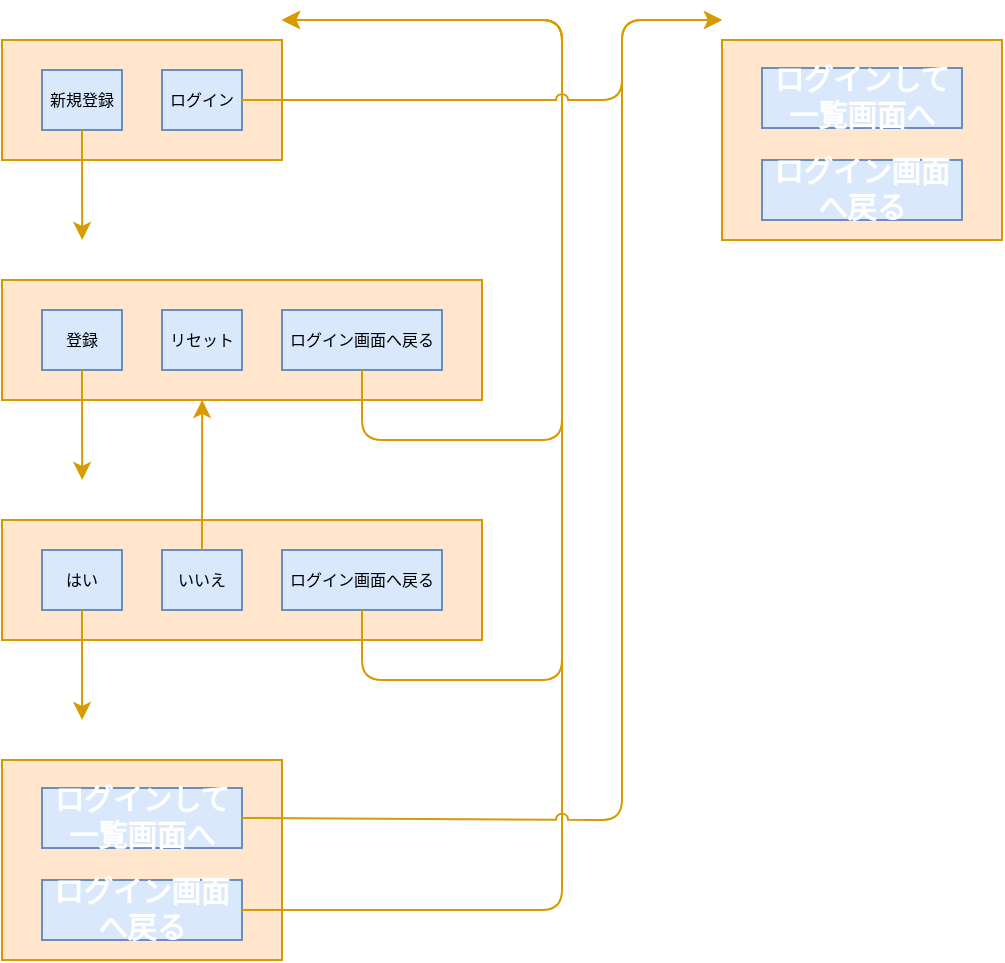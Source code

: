 <mxfile>
    <diagram id="AWOF95vfsN2YZdQ41-am" name="ページ1">
        <mxGraphModel dx="554" dy="314" grid="1" gridSize="10" guides="1" tooltips="1" connect="1" arrows="1" fold="1" page="1" pageScale="1" pageWidth="1169" pageHeight="827" math="0" shadow="0">
            <root>
                <mxCell id="0"/>
                <mxCell id="1" parent="0"/>
                <mxCell id="62" value="" style="group" vertex="1" connectable="0" parent="1">
                    <mxGeometry x="40" y="20" width="140" height="80" as="geometry"/>
                </mxCell>
                <mxCell id="53" value="ログイン画面" style="text;html=1;strokeColor=none;fillColor=none;align=left;verticalAlign=middle;whiteSpace=wrap;rounded=0;fontSize=8;fontColor=#FFFFFF;fontStyle=1;container=0;" vertex="1" parent="62">
                    <mxGeometry width="140" height="20" as="geometry"/>
                </mxCell>
                <mxCell id="54" value="" style="rounded=0;whiteSpace=wrap;html=1;fontSize=8;fillColor=#ffe6cc;strokeColor=#d79b00;container=0;" vertex="1" parent="62">
                    <mxGeometry y="20" width="140" height="60" as="geometry"/>
                </mxCell>
                <mxCell id="59" value="新規登録" style="whiteSpace=wrap;html=1;fillColor=#dae8fc;strokeColor=#6c8ebf;fontColor=#000000;fontSize=8;container=0;" vertex="1" parent="62">
                    <mxGeometry x="20" y="35" width="40" height="30" as="geometry"/>
                </mxCell>
                <mxCell id="60" value="ログイン" style="whiteSpace=wrap;html=1;fillColor=#dae8fc;strokeColor=#6c8ebf;fontColor=#000000;fontSize=8;container=0;" vertex="1" parent="62">
                    <mxGeometry x="80" y="35" width="40" height="30" as="geometry"/>
                </mxCell>
                <mxCell id="69" value="" style="group" vertex="1" connectable="0" parent="1">
                    <mxGeometry x="40" y="140" width="240" height="80" as="geometry"/>
                </mxCell>
                <mxCell id="64" value="ユーザー登録画面" style="text;html=1;strokeColor=none;fillColor=none;align=left;verticalAlign=middle;whiteSpace=wrap;rounded=0;fontSize=8;fontColor=#FFFFFF;fontStyle=1;container=0;" vertex="1" parent="69">
                    <mxGeometry width="240" height="20" as="geometry"/>
                </mxCell>
                <mxCell id="65" value="" style="rounded=0;whiteSpace=wrap;html=1;fontSize=8;fillColor=#ffe6cc;strokeColor=#d79b00;container=0;" vertex="1" parent="69">
                    <mxGeometry y="20" width="240" height="60" as="geometry"/>
                </mxCell>
                <mxCell id="66" value="登録" style="whiteSpace=wrap;html=1;fillColor=#dae8fc;strokeColor=#6c8ebf;fontColor=#000000;fontSize=8;container=0;" vertex="1" parent="69">
                    <mxGeometry x="20" y="35" width="40" height="30" as="geometry"/>
                </mxCell>
                <mxCell id="67" value="リセット" style="whiteSpace=wrap;html=1;fillColor=#dae8fc;strokeColor=#6c8ebf;fontColor=#000000;fontSize=8;container=0;" vertex="1" parent="69">
                    <mxGeometry x="80" y="35" width="40" height="30" as="geometry"/>
                </mxCell>
                <mxCell id="68" value="ログイン画面へ戻る" style="whiteSpace=wrap;html=1;fillColor=#dae8fc;strokeColor=#6c8ebf;fontColor=#000000;fontSize=8;" vertex="1" parent="69">
                    <mxGeometry x="140" y="35" width="80" height="30" as="geometry"/>
                </mxCell>
                <mxCell id="70" value="" style="group" vertex="1" connectable="0" parent="1">
                    <mxGeometry x="40" y="260" width="240" height="80" as="geometry"/>
                </mxCell>
                <mxCell id="71" value="ユーザー登録確認画面" style="text;html=1;strokeColor=none;fillColor=none;align=left;verticalAlign=middle;whiteSpace=wrap;rounded=0;fontSize=8;fontColor=#FFFFFF;fontStyle=1;container=0;" vertex="1" parent="70">
                    <mxGeometry width="240" height="20" as="geometry"/>
                </mxCell>
                <mxCell id="72" value="" style="rounded=0;whiteSpace=wrap;html=1;fontSize=8;fillColor=#ffe6cc;strokeColor=#d79b00;container=0;" vertex="1" parent="70">
                    <mxGeometry y="20" width="240" height="60" as="geometry"/>
                </mxCell>
                <mxCell id="73" value="はい" style="whiteSpace=wrap;html=1;fillColor=#dae8fc;strokeColor=#6c8ebf;fontColor=#000000;fontSize=8;container=0;" vertex="1" parent="70">
                    <mxGeometry x="20" y="35" width="40" height="30" as="geometry"/>
                </mxCell>
                <mxCell id="74" value="いいえ" style="whiteSpace=wrap;html=1;fillColor=#dae8fc;strokeColor=#6c8ebf;fontColor=#000000;fontSize=8;container=0;" vertex="1" parent="70">
                    <mxGeometry x="80" y="35" width="40" height="30" as="geometry"/>
                </mxCell>
                <mxCell id="75" value="ログイン画面へ戻る" style="whiteSpace=wrap;html=1;fillColor=#dae8fc;strokeColor=#6c8ebf;fontColor=#000000;fontSize=8;" vertex="1" parent="70">
                    <mxGeometry x="140" y="35" width="80" height="30" as="geometry"/>
                </mxCell>
                <mxCell id="84" value="" style="group" vertex="1" connectable="0" parent="1">
                    <mxGeometry x="40" y="380" width="140" height="120" as="geometry"/>
                </mxCell>
                <mxCell id="77" value="ユーザー登録完了画面" style="text;html=1;strokeColor=none;fillColor=none;align=left;verticalAlign=middle;whiteSpace=wrap;rounded=0;fontSize=8;fontColor=#FFFFFF;fontStyle=1;container=0;" vertex="1" parent="84">
                    <mxGeometry width="140" height="20" as="geometry"/>
                </mxCell>
                <mxCell id="78" value="" style="rounded=0;whiteSpace=wrap;html=1;fontSize=8;fillColor=#ffe6cc;strokeColor=#d79b00;container=0;" vertex="1" parent="84">
                    <mxGeometry y="20" width="140" height="100" as="geometry"/>
                </mxCell>
                <mxCell id="82" value="&lt;p style=&quot;margin-top: 0pt; margin-bottom: 0pt; margin-left: 0in; text-indent: 0in;&quot;&gt;&lt;span style=&quot;font-size:11.0pt;font-family:&lt;br/&gt;游ゴシック;mso-ascii-font-family:Calibri;mso-fareast-font-family:游ゴシック;mso-bidi-font-family:&lt;br/&gt;+mn-cs;mso-ascii-theme-font:minor-latin;mso-fareast-theme-font:minor-fareast;&lt;br/&gt;mso-bidi-theme-font:minor-bidi;color:white;mso-color-index:14;language:ja;&lt;br/&gt;text-combine:letters;font-weight:bold;mso-style-textfill-type:solid;mso-style-textfill-fill-themecolor:&lt;br/&gt;light1;mso-style-textfill-fill-color:white;mso-style-textfill-fill-alpha:100.0%&quot;&gt;ログインして一覧画面へ&lt;/span&gt;&lt;/p&gt;" style="whiteSpace=wrap;html=1;fillColor=#dae8fc;strokeColor=#6c8ebf;fontColor=#000000;fontSize=8;" vertex="1" parent="84">
                    <mxGeometry x="20" y="34" width="100" height="30" as="geometry"/>
                </mxCell>
                <mxCell id="83" value="&lt;p style=&quot;margin-top: 0pt; margin-bottom: 0pt; margin-left: 0in; text-indent: 0in;&quot;&gt;&lt;span style=&quot;font-size:11.0pt;font-family:&lt;br/&gt;游ゴシック;mso-ascii-font-family:Calibri;mso-fareast-font-family:游ゴシック;mso-bidi-font-family:&lt;br/&gt;+mn-cs;mso-ascii-theme-font:minor-latin;mso-fareast-theme-font:minor-fareast;&lt;br/&gt;mso-bidi-theme-font:minor-bidi;color:white;mso-color-index:14;language:ja;&lt;br/&gt;text-combine:letters;font-weight:bold;mso-style-textfill-type:solid;mso-style-textfill-fill-themecolor:&lt;br/&gt;light1;mso-style-textfill-fill-color:white;mso-style-textfill-fill-alpha:100.0%&quot;&gt;ログイン画面へ戻る&lt;/span&gt;&lt;/p&gt;" style="whiteSpace=wrap;html=1;fillColor=#dae8fc;strokeColor=#6c8ebf;fontColor=#000000;fontSize=8;" vertex="1" parent="84">
                    <mxGeometry x="20" y="80" width="100" height="30" as="geometry"/>
                </mxCell>
                <mxCell id="85" value="" style="endArrow=classic;html=1;fontColor=#000000;edgeStyle=orthogonalEdgeStyle;fillColor=#ffe6cc;strokeColor=#d79b00;exitX=0.5;exitY=1;exitDx=0;exitDy=0;entryX=1;entryY=0.5;entryDx=0;entryDy=0;startArrow=none;" edge="1" parent="1" source="68" target="53">
                    <mxGeometry width="50" height="50" relative="1" as="geometry">
                        <mxPoint x="300" y="410.03" as="sourcePoint"/>
                        <mxPoint x="399.68" y="181.38" as="targetPoint"/>
                        <Array as="points">
                            <mxPoint x="220" y="240"/>
                            <mxPoint x="320" y="240"/>
                            <mxPoint x="320" y="30"/>
                        </Array>
                    </mxGeometry>
                </mxCell>
                <mxCell id="86" value="" style="endArrow=classic;html=1;fontSize=8;fontColor=#FFFFFF;fillColor=#ffe6cc;strokeColor=#d79b00;exitX=0.5;exitY=1;exitDx=0;exitDy=0;entryX=0.167;entryY=0;entryDx=0;entryDy=0;entryPerimeter=0;" edge="1" parent="1" source="59" target="64">
                    <mxGeometry width="50" height="50" relative="1" as="geometry">
                        <mxPoint x="160" y="120" as="sourcePoint"/>
                        <mxPoint x="260" y="120" as="targetPoint"/>
                    </mxGeometry>
                </mxCell>
                <mxCell id="87" value="" style="endArrow=classic;html=1;fontSize=8;fontColor=#FFFFFF;fillColor=#ffe6cc;strokeColor=#d79b00;exitX=0.5;exitY=1;exitDx=0;exitDy=0;entryX=0.167;entryY=0;entryDx=0;entryDy=0;entryPerimeter=0;" edge="1" parent="1" source="66" target="71">
                    <mxGeometry width="50" height="50" relative="1" as="geometry">
                        <mxPoint x="100" y="220" as="sourcePoint"/>
                        <mxPoint x="80" y="250" as="targetPoint"/>
                    </mxGeometry>
                </mxCell>
                <mxCell id="88" value="" style="endArrow=classic;html=1;fontSize=8;fontColor=#FFFFFF;fillColor=#ffe6cc;strokeColor=#d79b00;exitX=0.5;exitY=1;exitDx=0;exitDy=0;entryX=0.286;entryY=0;entryDx=0;entryDy=0;entryPerimeter=0;" edge="1" parent="1" source="73" target="77">
                    <mxGeometry width="50" height="50" relative="1" as="geometry">
                        <mxPoint x="109.79" y="360" as="sourcePoint"/>
                        <mxPoint x="90" y="370" as="targetPoint"/>
                    </mxGeometry>
                </mxCell>
                <mxCell id="89" value="" style="endArrow=classic;html=1;fontColor=#000000;edgeStyle=orthogonalEdgeStyle;fillColor=#ffe6cc;strokeColor=#d79b00;exitX=0.5;exitY=1;exitDx=0;exitDy=0;entryX=1;entryY=0.5;entryDx=0;entryDy=0;startArrow=none;" edge="1" parent="1" source="75" target="53">
                    <mxGeometry width="50" height="50" relative="1" as="geometry">
                        <mxPoint x="340" y="370" as="sourcePoint"/>
                        <mxPoint x="300" y="195" as="targetPoint"/>
                        <Array as="points">
                            <mxPoint x="220" y="360"/>
                            <mxPoint x="320" y="360"/>
                            <mxPoint x="320" y="30"/>
                        </Array>
                    </mxGeometry>
                </mxCell>
                <mxCell id="90" value="" style="endArrow=classic;html=1;fontColor=#000000;edgeStyle=orthogonalEdgeStyle;fillColor=#ffe6cc;strokeColor=#d79b00;exitX=1;exitY=0.5;exitDx=0;exitDy=0;entryX=1;entryY=0.5;entryDx=0;entryDy=0;startArrow=none;" edge="1" parent="1" source="83" target="53">
                    <mxGeometry width="50" height="50" relative="1" as="geometry">
                        <mxPoint x="260" y="405" as="sourcePoint"/>
                        <mxPoint x="220" y="110" as="targetPoint"/>
                        <Array as="points">
                            <mxPoint x="320" y="475"/>
                            <mxPoint x="320" y="30"/>
                        </Array>
                    </mxGeometry>
                </mxCell>
                <mxCell id="91" value="" style="endArrow=classic;html=1;fontSize=8;fontColor=#FFFFFF;fillColor=#ffe6cc;strokeColor=#d79b00;exitX=0.5;exitY=0;exitDx=0;exitDy=0;entryX=0.417;entryY=1;entryDx=0;entryDy=0;entryPerimeter=0;" edge="1" parent="1" source="74" target="65">
                    <mxGeometry width="50" height="50" relative="1" as="geometry">
                        <mxPoint x="90" y="215" as="sourcePoint"/>
                        <mxPoint x="140" y="240" as="targetPoint"/>
                    </mxGeometry>
                </mxCell>
                <mxCell id="92" value="" style="group" vertex="1" connectable="0" parent="1">
                    <mxGeometry x="400" y="20" width="140" height="120" as="geometry"/>
                </mxCell>
                <mxCell id="93" value="ＴＯＰ画面" style="text;html=1;strokeColor=none;fillColor=none;align=left;verticalAlign=middle;whiteSpace=wrap;rounded=0;fontSize=8;fontColor=#FFFFFF;fontStyle=1;container=0;" vertex="1" parent="92">
                    <mxGeometry width="140" height="20" as="geometry"/>
                </mxCell>
                <mxCell id="94" value="" style="rounded=0;whiteSpace=wrap;html=1;fontSize=8;fillColor=#ffe6cc;strokeColor=#d79b00;container=0;" vertex="1" parent="92">
                    <mxGeometry y="20" width="140" height="100" as="geometry"/>
                </mxCell>
                <mxCell id="95" value="&lt;p style=&quot;margin-top: 0pt; margin-bottom: 0pt; margin-left: 0in; text-indent: 0in;&quot;&gt;&lt;span style=&quot;font-size:11.0pt;font-family:&lt;br/&gt;游ゴシック;mso-ascii-font-family:Calibri;mso-fareast-font-family:游ゴシック;mso-bidi-font-family:&lt;br/&gt;+mn-cs;mso-ascii-theme-font:minor-latin;mso-fareast-theme-font:minor-fareast;&lt;br/&gt;mso-bidi-theme-font:minor-bidi;color:white;mso-color-index:14;language:ja;&lt;br/&gt;text-combine:letters;font-weight:bold;mso-style-textfill-type:solid;mso-style-textfill-fill-themecolor:&lt;br/&gt;light1;mso-style-textfill-fill-color:white;mso-style-textfill-fill-alpha:100.0%&quot;&gt;ログインして一覧画面へ&lt;/span&gt;&lt;/p&gt;" style="whiteSpace=wrap;html=1;fillColor=#dae8fc;strokeColor=#6c8ebf;fontColor=#000000;fontSize=8;" vertex="1" parent="92">
                    <mxGeometry x="20" y="34" width="100" height="30" as="geometry"/>
                </mxCell>
                <mxCell id="96" value="&lt;p style=&quot;margin-top: 0pt; margin-bottom: 0pt; margin-left: 0in; text-indent: 0in;&quot;&gt;&lt;span style=&quot;font-size:11.0pt;font-family:&lt;br/&gt;游ゴシック;mso-ascii-font-family:Calibri;mso-fareast-font-family:游ゴシック;mso-bidi-font-family:&lt;br/&gt;+mn-cs;mso-ascii-theme-font:minor-latin;mso-fareast-theme-font:minor-fareast;&lt;br/&gt;mso-bidi-theme-font:minor-bidi;color:white;mso-color-index:14;language:ja;&lt;br/&gt;text-combine:letters;font-weight:bold;mso-style-textfill-type:solid;mso-style-textfill-fill-themecolor:&lt;br/&gt;light1;mso-style-textfill-fill-color:white;mso-style-textfill-fill-alpha:100.0%&quot;&gt;ログイン画面へ戻る&lt;/span&gt;&lt;/p&gt;" style="whiteSpace=wrap;html=1;fillColor=#dae8fc;strokeColor=#6c8ebf;fontColor=#000000;fontSize=8;" vertex="1" parent="92">
                    <mxGeometry x="20" y="80" width="100" height="30" as="geometry"/>
                </mxCell>
                <mxCell id="97" value="" style="endArrow=classic;html=1;fontColor=#000000;edgeStyle=orthogonalEdgeStyle;fillColor=#ffe6cc;strokeColor=#d79b00;entryX=0;entryY=0.5;entryDx=0;entryDy=0;startArrow=none;exitX=1;exitY=0.5;exitDx=0;exitDy=0;rounded=1;jumpStyle=arc;" edge="1" parent="1" source="82" target="93">
                    <mxGeometry width="50" height="50" relative="1" as="geometry">
                        <mxPoint x="170" y="430" as="sourcePoint"/>
                        <mxPoint x="250" y="70" as="targetPoint"/>
                        <Array as="points">
                            <mxPoint x="160" y="430"/>
                            <mxPoint x="350" y="430"/>
                            <mxPoint x="350" y="30"/>
                        </Array>
                    </mxGeometry>
                </mxCell>
                <mxCell id="98" value="" style="endArrow=classic;html=1;fontColor=#000000;edgeStyle=orthogonalEdgeStyle;fillColor=#ffe6cc;strokeColor=#d79b00;startArrow=none;exitX=1;exitY=0.5;exitDx=0;exitDy=0;entryX=0;entryY=0.5;entryDx=0;entryDy=0;noJump=0;jumpStyle=arc;" edge="1" parent="1" source="60" target="93">
                    <mxGeometry width="50" height="50" relative="1" as="geometry">
                        <mxPoint x="210" y="80" as="sourcePoint"/>
                        <mxPoint x="350" as="targetPoint"/>
                        <Array as="points">
                            <mxPoint x="350" y="70"/>
                            <mxPoint x="350" y="30"/>
                        </Array>
                    </mxGeometry>
                </mxCell>
            </root>
        </mxGraphModel>
    </diagram>
</mxfile>